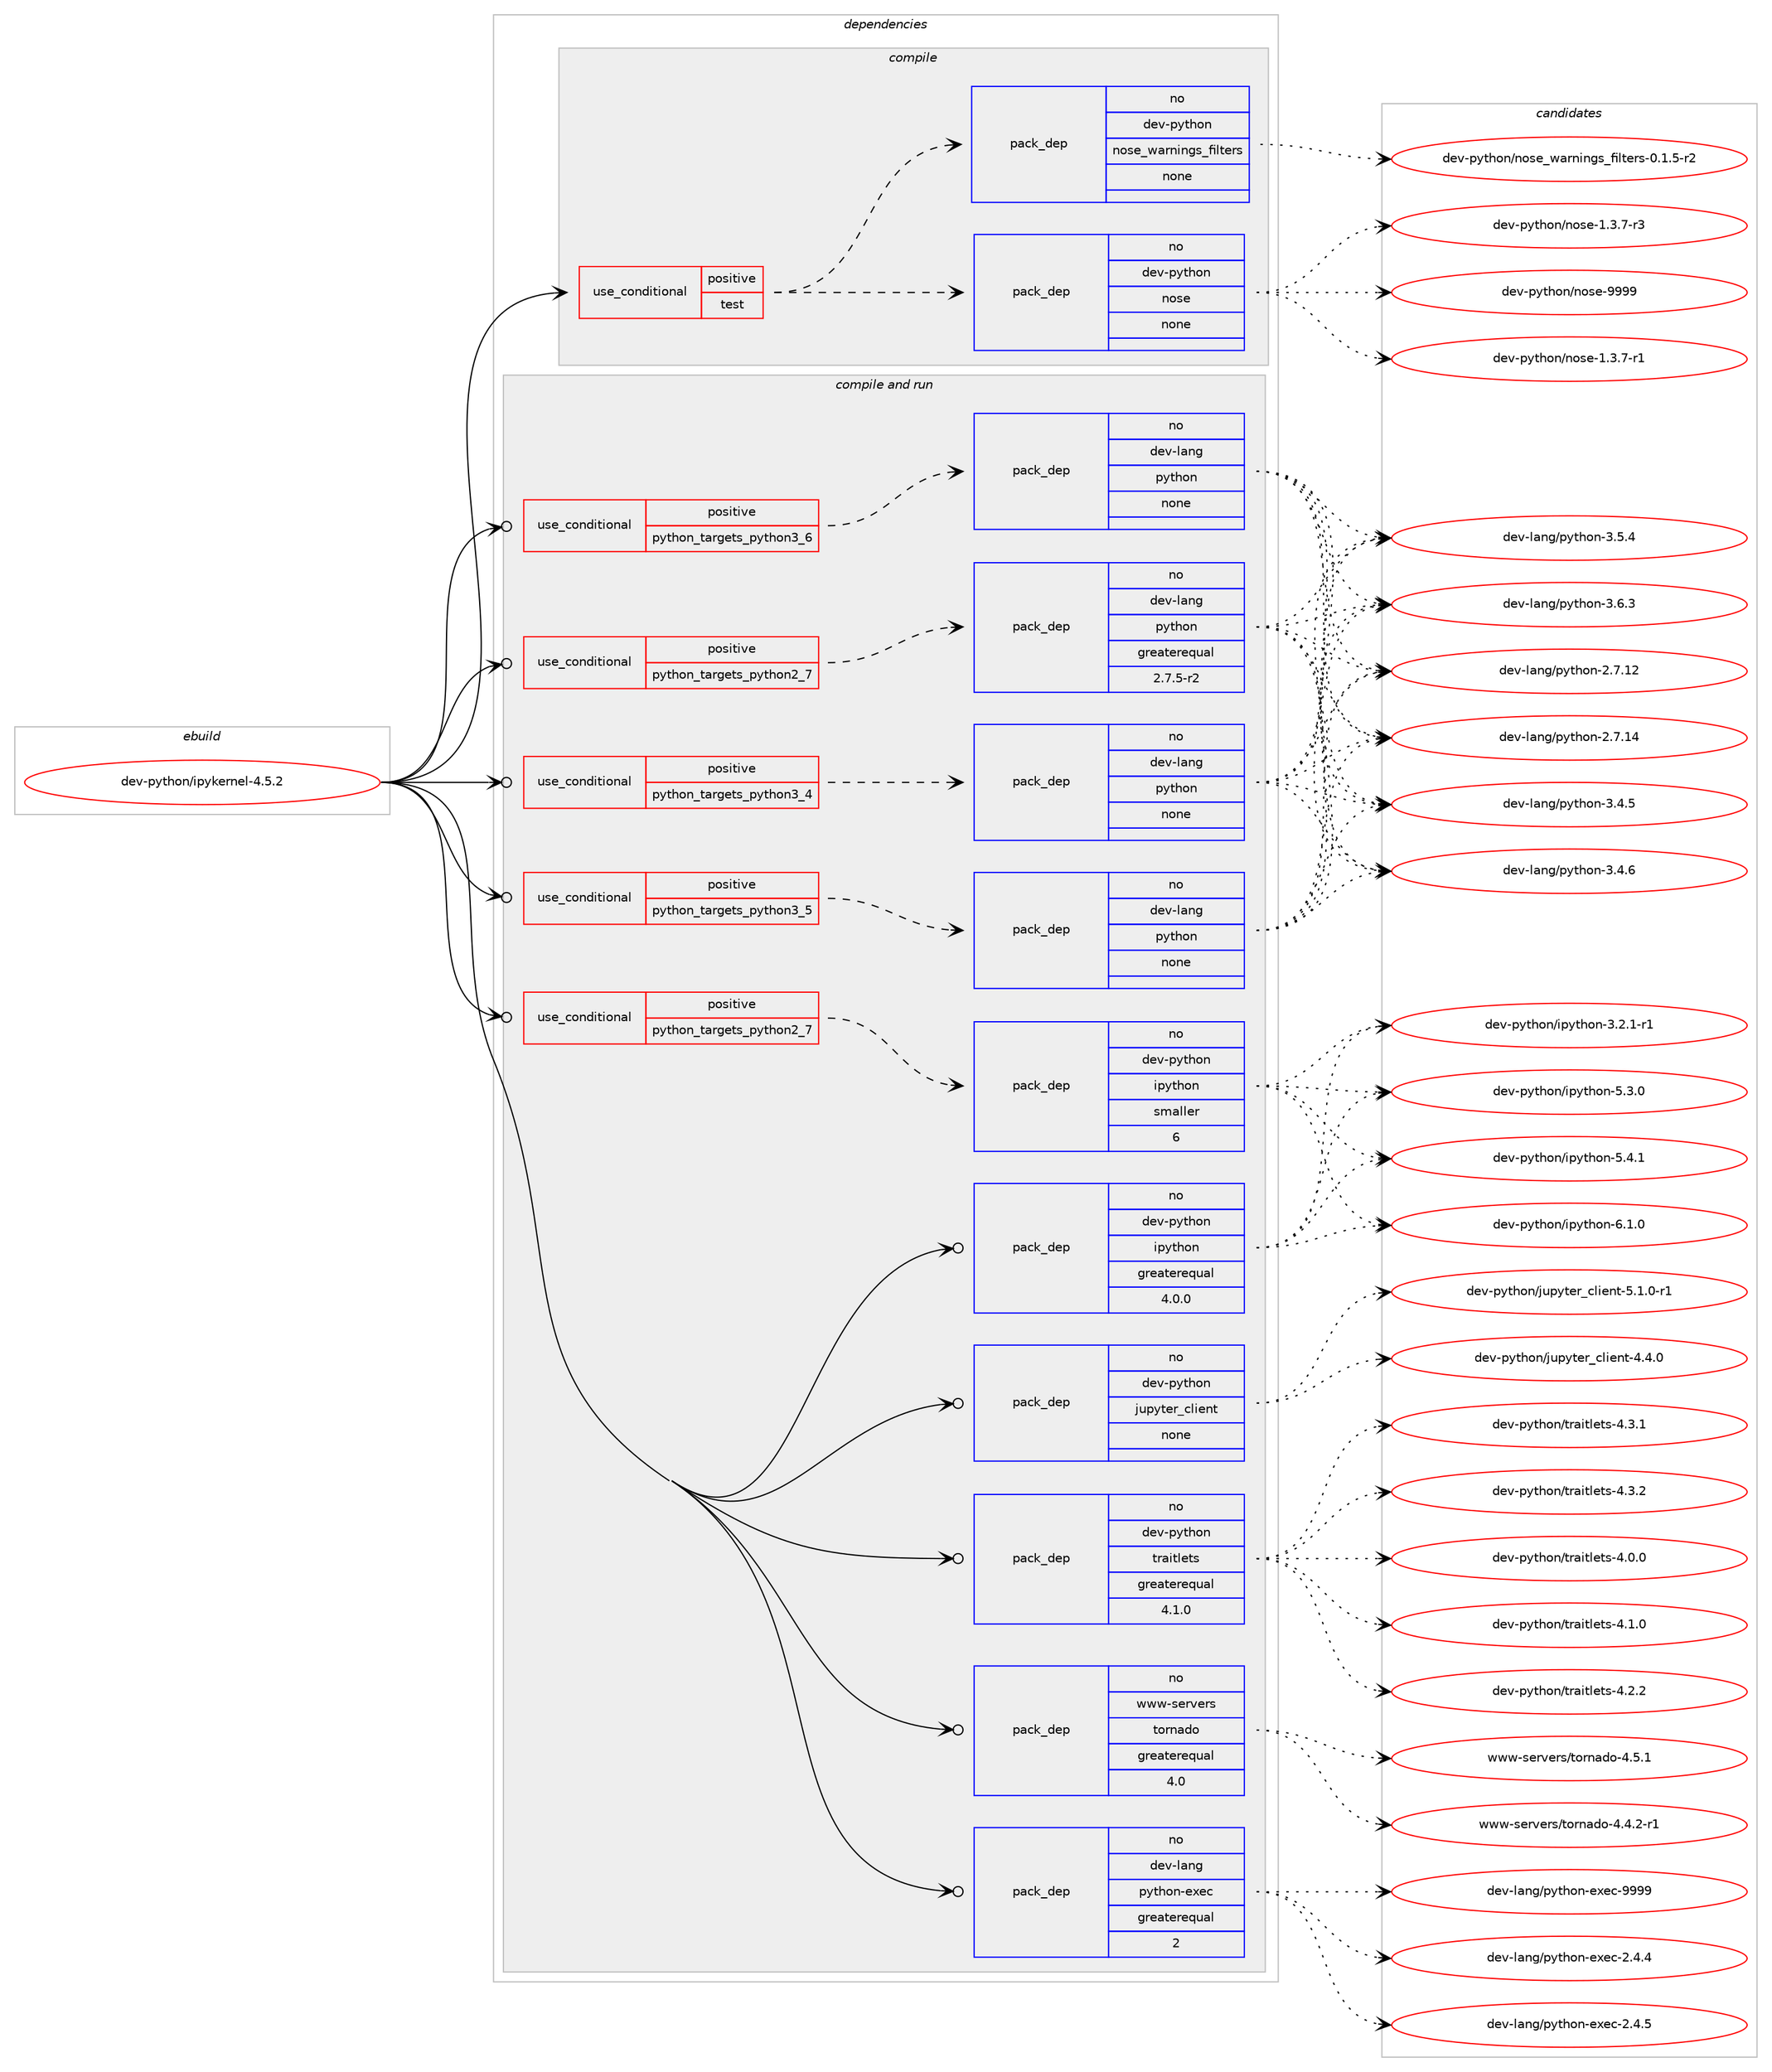digraph prolog {

# *************
# Graph options
# *************

newrank=true;
concentrate=true;
compound=true;
graph [rankdir=LR,fontname=Helvetica,fontsize=10,ranksep=1.5];#, ranksep=2.5, nodesep=0.2];
edge  [arrowhead=vee];
node  [fontname=Helvetica,fontsize=10];

# **********
# The ebuild
# **********

subgraph cluster_leftcol {
color=gray;
rank=same;
label=<<i>ebuild</i>>;
id [label="dev-python/ipykernel-4.5.2", color=red, width=4, href="../dev-python/ipykernel-4.5.2.svg"];
}

# ****************
# The dependencies
# ****************

subgraph cluster_midcol {
color=gray;
label=<<i>dependencies</i>>;
subgraph cluster_compile {
fillcolor="#eeeeee";
style=filled;
label=<<i>compile</i>>;
subgraph cond34051 {
dependency161544 [label=<<TABLE BORDER="0" CELLBORDER="1" CELLSPACING="0" CELLPADDING="4"><TR><TD ROWSPAN="3" CELLPADDING="10">use_conditional</TD></TR><TR><TD>positive</TD></TR><TR><TD>test</TD></TR></TABLE>>, shape=none, color=red];
subgraph pack123643 {
dependency161545 [label=<<TABLE BORDER="0" CELLBORDER="1" CELLSPACING="0" CELLPADDING="4" WIDTH="220"><TR><TD ROWSPAN="6" CELLPADDING="30">pack_dep</TD></TR><TR><TD WIDTH="110">no</TD></TR><TR><TD>dev-python</TD></TR><TR><TD>nose</TD></TR><TR><TD>none</TD></TR><TR><TD></TD></TR></TABLE>>, shape=none, color=blue];
}
dependency161544:e -> dependency161545:w [weight=20,style="dashed",arrowhead="vee"];
subgraph pack123644 {
dependency161546 [label=<<TABLE BORDER="0" CELLBORDER="1" CELLSPACING="0" CELLPADDING="4" WIDTH="220"><TR><TD ROWSPAN="6" CELLPADDING="30">pack_dep</TD></TR><TR><TD WIDTH="110">no</TD></TR><TR><TD>dev-python</TD></TR><TR><TD>nose_warnings_filters</TD></TR><TR><TD>none</TD></TR><TR><TD></TD></TR></TABLE>>, shape=none, color=blue];
}
dependency161544:e -> dependency161546:w [weight=20,style="dashed",arrowhead="vee"];
}
id:e -> dependency161544:w [weight=20,style="solid",arrowhead="vee"];
}
subgraph cluster_compileandrun {
fillcolor="#eeeeee";
style=filled;
label=<<i>compile and run</i>>;
subgraph cond34052 {
dependency161547 [label=<<TABLE BORDER="0" CELLBORDER="1" CELLSPACING="0" CELLPADDING="4"><TR><TD ROWSPAN="3" CELLPADDING="10">use_conditional</TD></TR><TR><TD>positive</TD></TR><TR><TD>python_targets_python2_7</TD></TR></TABLE>>, shape=none, color=red];
subgraph pack123645 {
dependency161548 [label=<<TABLE BORDER="0" CELLBORDER="1" CELLSPACING="0" CELLPADDING="4" WIDTH="220"><TR><TD ROWSPAN="6" CELLPADDING="30">pack_dep</TD></TR><TR><TD WIDTH="110">no</TD></TR><TR><TD>dev-lang</TD></TR><TR><TD>python</TD></TR><TR><TD>greaterequal</TD></TR><TR><TD>2.7.5-r2</TD></TR></TABLE>>, shape=none, color=blue];
}
dependency161547:e -> dependency161548:w [weight=20,style="dashed",arrowhead="vee"];
}
id:e -> dependency161547:w [weight=20,style="solid",arrowhead="odotvee"];
subgraph cond34053 {
dependency161549 [label=<<TABLE BORDER="0" CELLBORDER="1" CELLSPACING="0" CELLPADDING="4"><TR><TD ROWSPAN="3" CELLPADDING="10">use_conditional</TD></TR><TR><TD>positive</TD></TR><TR><TD>python_targets_python2_7</TD></TR></TABLE>>, shape=none, color=red];
subgraph pack123646 {
dependency161550 [label=<<TABLE BORDER="0" CELLBORDER="1" CELLSPACING="0" CELLPADDING="4" WIDTH="220"><TR><TD ROWSPAN="6" CELLPADDING="30">pack_dep</TD></TR><TR><TD WIDTH="110">no</TD></TR><TR><TD>dev-python</TD></TR><TR><TD>ipython</TD></TR><TR><TD>smaller</TD></TR><TR><TD>6</TD></TR></TABLE>>, shape=none, color=blue];
}
dependency161549:e -> dependency161550:w [weight=20,style="dashed",arrowhead="vee"];
}
id:e -> dependency161549:w [weight=20,style="solid",arrowhead="odotvee"];
subgraph cond34054 {
dependency161551 [label=<<TABLE BORDER="0" CELLBORDER="1" CELLSPACING="0" CELLPADDING="4"><TR><TD ROWSPAN="3" CELLPADDING="10">use_conditional</TD></TR><TR><TD>positive</TD></TR><TR><TD>python_targets_python3_4</TD></TR></TABLE>>, shape=none, color=red];
subgraph pack123647 {
dependency161552 [label=<<TABLE BORDER="0" CELLBORDER="1" CELLSPACING="0" CELLPADDING="4" WIDTH="220"><TR><TD ROWSPAN="6" CELLPADDING="30">pack_dep</TD></TR><TR><TD WIDTH="110">no</TD></TR><TR><TD>dev-lang</TD></TR><TR><TD>python</TD></TR><TR><TD>none</TD></TR><TR><TD></TD></TR></TABLE>>, shape=none, color=blue];
}
dependency161551:e -> dependency161552:w [weight=20,style="dashed",arrowhead="vee"];
}
id:e -> dependency161551:w [weight=20,style="solid",arrowhead="odotvee"];
subgraph cond34055 {
dependency161553 [label=<<TABLE BORDER="0" CELLBORDER="1" CELLSPACING="0" CELLPADDING="4"><TR><TD ROWSPAN="3" CELLPADDING="10">use_conditional</TD></TR><TR><TD>positive</TD></TR><TR><TD>python_targets_python3_5</TD></TR></TABLE>>, shape=none, color=red];
subgraph pack123648 {
dependency161554 [label=<<TABLE BORDER="0" CELLBORDER="1" CELLSPACING="0" CELLPADDING="4" WIDTH="220"><TR><TD ROWSPAN="6" CELLPADDING="30">pack_dep</TD></TR><TR><TD WIDTH="110">no</TD></TR><TR><TD>dev-lang</TD></TR><TR><TD>python</TD></TR><TR><TD>none</TD></TR><TR><TD></TD></TR></TABLE>>, shape=none, color=blue];
}
dependency161553:e -> dependency161554:w [weight=20,style="dashed",arrowhead="vee"];
}
id:e -> dependency161553:w [weight=20,style="solid",arrowhead="odotvee"];
subgraph cond34056 {
dependency161555 [label=<<TABLE BORDER="0" CELLBORDER="1" CELLSPACING="0" CELLPADDING="4"><TR><TD ROWSPAN="3" CELLPADDING="10">use_conditional</TD></TR><TR><TD>positive</TD></TR><TR><TD>python_targets_python3_6</TD></TR></TABLE>>, shape=none, color=red];
subgraph pack123649 {
dependency161556 [label=<<TABLE BORDER="0" CELLBORDER="1" CELLSPACING="0" CELLPADDING="4" WIDTH="220"><TR><TD ROWSPAN="6" CELLPADDING="30">pack_dep</TD></TR><TR><TD WIDTH="110">no</TD></TR><TR><TD>dev-lang</TD></TR><TR><TD>python</TD></TR><TR><TD>none</TD></TR><TR><TD></TD></TR></TABLE>>, shape=none, color=blue];
}
dependency161555:e -> dependency161556:w [weight=20,style="dashed",arrowhead="vee"];
}
id:e -> dependency161555:w [weight=20,style="solid",arrowhead="odotvee"];
subgraph pack123650 {
dependency161557 [label=<<TABLE BORDER="0" CELLBORDER="1" CELLSPACING="0" CELLPADDING="4" WIDTH="220"><TR><TD ROWSPAN="6" CELLPADDING="30">pack_dep</TD></TR><TR><TD WIDTH="110">no</TD></TR><TR><TD>dev-lang</TD></TR><TR><TD>python-exec</TD></TR><TR><TD>greaterequal</TD></TR><TR><TD>2</TD></TR></TABLE>>, shape=none, color=blue];
}
id:e -> dependency161557:w [weight=20,style="solid",arrowhead="odotvee"];
subgraph pack123651 {
dependency161558 [label=<<TABLE BORDER="0" CELLBORDER="1" CELLSPACING="0" CELLPADDING="4" WIDTH="220"><TR><TD ROWSPAN="6" CELLPADDING="30">pack_dep</TD></TR><TR><TD WIDTH="110">no</TD></TR><TR><TD>dev-python</TD></TR><TR><TD>ipython</TD></TR><TR><TD>greaterequal</TD></TR><TR><TD>4.0.0</TD></TR></TABLE>>, shape=none, color=blue];
}
id:e -> dependency161558:w [weight=20,style="solid",arrowhead="odotvee"];
subgraph pack123652 {
dependency161559 [label=<<TABLE BORDER="0" CELLBORDER="1" CELLSPACING="0" CELLPADDING="4" WIDTH="220"><TR><TD ROWSPAN="6" CELLPADDING="30">pack_dep</TD></TR><TR><TD WIDTH="110">no</TD></TR><TR><TD>dev-python</TD></TR><TR><TD>jupyter_client</TD></TR><TR><TD>none</TD></TR><TR><TD></TD></TR></TABLE>>, shape=none, color=blue];
}
id:e -> dependency161559:w [weight=20,style="solid",arrowhead="odotvee"];
subgraph pack123653 {
dependency161560 [label=<<TABLE BORDER="0" CELLBORDER="1" CELLSPACING="0" CELLPADDING="4" WIDTH="220"><TR><TD ROWSPAN="6" CELLPADDING="30">pack_dep</TD></TR><TR><TD WIDTH="110">no</TD></TR><TR><TD>dev-python</TD></TR><TR><TD>traitlets</TD></TR><TR><TD>greaterequal</TD></TR><TR><TD>4.1.0</TD></TR></TABLE>>, shape=none, color=blue];
}
id:e -> dependency161560:w [weight=20,style="solid",arrowhead="odotvee"];
subgraph pack123654 {
dependency161561 [label=<<TABLE BORDER="0" CELLBORDER="1" CELLSPACING="0" CELLPADDING="4" WIDTH="220"><TR><TD ROWSPAN="6" CELLPADDING="30">pack_dep</TD></TR><TR><TD WIDTH="110">no</TD></TR><TR><TD>www-servers</TD></TR><TR><TD>tornado</TD></TR><TR><TD>greaterequal</TD></TR><TR><TD>4.0</TD></TR></TABLE>>, shape=none, color=blue];
}
id:e -> dependency161561:w [weight=20,style="solid",arrowhead="odotvee"];
}
subgraph cluster_run {
fillcolor="#eeeeee";
style=filled;
label=<<i>run</i>>;
}
}

# **************
# The candidates
# **************

subgraph cluster_choices {
rank=same;
color=gray;
label=<<i>candidates</i>>;

subgraph choice123643 {
color=black;
nodesep=1;
choice10010111845112121116104111110471101111151014549465146554511449 [label="dev-python/nose-1.3.7-r1", color=red, width=4,href="../dev-python/nose-1.3.7-r1.svg"];
choice10010111845112121116104111110471101111151014549465146554511451 [label="dev-python/nose-1.3.7-r3", color=red, width=4,href="../dev-python/nose-1.3.7-r3.svg"];
choice10010111845112121116104111110471101111151014557575757 [label="dev-python/nose-9999", color=red, width=4,href="../dev-python/nose-9999.svg"];
dependency161545:e -> choice10010111845112121116104111110471101111151014549465146554511449:w [style=dotted,weight="100"];
dependency161545:e -> choice10010111845112121116104111110471101111151014549465146554511451:w [style=dotted,weight="100"];
dependency161545:e -> choice10010111845112121116104111110471101111151014557575757:w [style=dotted,weight="100"];
}
subgraph choice123644 {
color=black;
nodesep=1;
choice10010111845112121116104111110471101111151019511997114110105110103115951021051081161011141154548464946534511450 [label="dev-python/nose_warnings_filters-0.1.5-r2", color=red, width=4,href="../dev-python/nose_warnings_filters-0.1.5-r2.svg"];
dependency161546:e -> choice10010111845112121116104111110471101111151019511997114110105110103115951021051081161011141154548464946534511450:w [style=dotted,weight="100"];
}
subgraph choice123645 {
color=black;
nodesep=1;
choice10010111845108971101034711212111610411111045504655464950 [label="dev-lang/python-2.7.12", color=red, width=4,href="../dev-lang/python-2.7.12.svg"];
choice10010111845108971101034711212111610411111045504655464952 [label="dev-lang/python-2.7.14", color=red, width=4,href="../dev-lang/python-2.7.14.svg"];
choice100101118451089711010347112121116104111110455146524653 [label="dev-lang/python-3.4.5", color=red, width=4,href="../dev-lang/python-3.4.5.svg"];
choice100101118451089711010347112121116104111110455146524654 [label="dev-lang/python-3.4.6", color=red, width=4,href="../dev-lang/python-3.4.6.svg"];
choice100101118451089711010347112121116104111110455146534652 [label="dev-lang/python-3.5.4", color=red, width=4,href="../dev-lang/python-3.5.4.svg"];
choice100101118451089711010347112121116104111110455146544651 [label="dev-lang/python-3.6.3", color=red, width=4,href="../dev-lang/python-3.6.3.svg"];
dependency161548:e -> choice10010111845108971101034711212111610411111045504655464950:w [style=dotted,weight="100"];
dependency161548:e -> choice10010111845108971101034711212111610411111045504655464952:w [style=dotted,weight="100"];
dependency161548:e -> choice100101118451089711010347112121116104111110455146524653:w [style=dotted,weight="100"];
dependency161548:e -> choice100101118451089711010347112121116104111110455146524654:w [style=dotted,weight="100"];
dependency161548:e -> choice100101118451089711010347112121116104111110455146534652:w [style=dotted,weight="100"];
dependency161548:e -> choice100101118451089711010347112121116104111110455146544651:w [style=dotted,weight="100"];
}
subgraph choice123646 {
color=black;
nodesep=1;
choice10010111845112121116104111110471051121211161041111104551465046494511449 [label="dev-python/ipython-3.2.1-r1", color=red, width=4,href="../dev-python/ipython-3.2.1-r1.svg"];
choice1001011184511212111610411111047105112121116104111110455346514648 [label="dev-python/ipython-5.3.0", color=red, width=4,href="../dev-python/ipython-5.3.0.svg"];
choice1001011184511212111610411111047105112121116104111110455346524649 [label="dev-python/ipython-5.4.1", color=red, width=4,href="../dev-python/ipython-5.4.1.svg"];
choice1001011184511212111610411111047105112121116104111110455446494648 [label="dev-python/ipython-6.1.0", color=red, width=4,href="../dev-python/ipython-6.1.0.svg"];
dependency161550:e -> choice10010111845112121116104111110471051121211161041111104551465046494511449:w [style=dotted,weight="100"];
dependency161550:e -> choice1001011184511212111610411111047105112121116104111110455346514648:w [style=dotted,weight="100"];
dependency161550:e -> choice1001011184511212111610411111047105112121116104111110455346524649:w [style=dotted,weight="100"];
dependency161550:e -> choice1001011184511212111610411111047105112121116104111110455446494648:w [style=dotted,weight="100"];
}
subgraph choice123647 {
color=black;
nodesep=1;
choice10010111845108971101034711212111610411111045504655464950 [label="dev-lang/python-2.7.12", color=red, width=4,href="../dev-lang/python-2.7.12.svg"];
choice10010111845108971101034711212111610411111045504655464952 [label="dev-lang/python-2.7.14", color=red, width=4,href="../dev-lang/python-2.7.14.svg"];
choice100101118451089711010347112121116104111110455146524653 [label="dev-lang/python-3.4.5", color=red, width=4,href="../dev-lang/python-3.4.5.svg"];
choice100101118451089711010347112121116104111110455146524654 [label="dev-lang/python-3.4.6", color=red, width=4,href="../dev-lang/python-3.4.6.svg"];
choice100101118451089711010347112121116104111110455146534652 [label="dev-lang/python-3.5.4", color=red, width=4,href="../dev-lang/python-3.5.4.svg"];
choice100101118451089711010347112121116104111110455146544651 [label="dev-lang/python-3.6.3", color=red, width=4,href="../dev-lang/python-3.6.3.svg"];
dependency161552:e -> choice10010111845108971101034711212111610411111045504655464950:w [style=dotted,weight="100"];
dependency161552:e -> choice10010111845108971101034711212111610411111045504655464952:w [style=dotted,weight="100"];
dependency161552:e -> choice100101118451089711010347112121116104111110455146524653:w [style=dotted,weight="100"];
dependency161552:e -> choice100101118451089711010347112121116104111110455146524654:w [style=dotted,weight="100"];
dependency161552:e -> choice100101118451089711010347112121116104111110455146534652:w [style=dotted,weight="100"];
dependency161552:e -> choice100101118451089711010347112121116104111110455146544651:w [style=dotted,weight="100"];
}
subgraph choice123648 {
color=black;
nodesep=1;
choice10010111845108971101034711212111610411111045504655464950 [label="dev-lang/python-2.7.12", color=red, width=4,href="../dev-lang/python-2.7.12.svg"];
choice10010111845108971101034711212111610411111045504655464952 [label="dev-lang/python-2.7.14", color=red, width=4,href="../dev-lang/python-2.7.14.svg"];
choice100101118451089711010347112121116104111110455146524653 [label="dev-lang/python-3.4.5", color=red, width=4,href="../dev-lang/python-3.4.5.svg"];
choice100101118451089711010347112121116104111110455146524654 [label="dev-lang/python-3.4.6", color=red, width=4,href="../dev-lang/python-3.4.6.svg"];
choice100101118451089711010347112121116104111110455146534652 [label="dev-lang/python-3.5.4", color=red, width=4,href="../dev-lang/python-3.5.4.svg"];
choice100101118451089711010347112121116104111110455146544651 [label="dev-lang/python-3.6.3", color=red, width=4,href="../dev-lang/python-3.6.3.svg"];
dependency161554:e -> choice10010111845108971101034711212111610411111045504655464950:w [style=dotted,weight="100"];
dependency161554:e -> choice10010111845108971101034711212111610411111045504655464952:w [style=dotted,weight="100"];
dependency161554:e -> choice100101118451089711010347112121116104111110455146524653:w [style=dotted,weight="100"];
dependency161554:e -> choice100101118451089711010347112121116104111110455146524654:w [style=dotted,weight="100"];
dependency161554:e -> choice100101118451089711010347112121116104111110455146534652:w [style=dotted,weight="100"];
dependency161554:e -> choice100101118451089711010347112121116104111110455146544651:w [style=dotted,weight="100"];
}
subgraph choice123649 {
color=black;
nodesep=1;
choice10010111845108971101034711212111610411111045504655464950 [label="dev-lang/python-2.7.12", color=red, width=4,href="../dev-lang/python-2.7.12.svg"];
choice10010111845108971101034711212111610411111045504655464952 [label="dev-lang/python-2.7.14", color=red, width=4,href="../dev-lang/python-2.7.14.svg"];
choice100101118451089711010347112121116104111110455146524653 [label="dev-lang/python-3.4.5", color=red, width=4,href="../dev-lang/python-3.4.5.svg"];
choice100101118451089711010347112121116104111110455146524654 [label="dev-lang/python-3.4.6", color=red, width=4,href="../dev-lang/python-3.4.6.svg"];
choice100101118451089711010347112121116104111110455146534652 [label="dev-lang/python-3.5.4", color=red, width=4,href="../dev-lang/python-3.5.4.svg"];
choice100101118451089711010347112121116104111110455146544651 [label="dev-lang/python-3.6.3", color=red, width=4,href="../dev-lang/python-3.6.3.svg"];
dependency161556:e -> choice10010111845108971101034711212111610411111045504655464950:w [style=dotted,weight="100"];
dependency161556:e -> choice10010111845108971101034711212111610411111045504655464952:w [style=dotted,weight="100"];
dependency161556:e -> choice100101118451089711010347112121116104111110455146524653:w [style=dotted,weight="100"];
dependency161556:e -> choice100101118451089711010347112121116104111110455146524654:w [style=dotted,weight="100"];
dependency161556:e -> choice100101118451089711010347112121116104111110455146534652:w [style=dotted,weight="100"];
dependency161556:e -> choice100101118451089711010347112121116104111110455146544651:w [style=dotted,weight="100"];
}
subgraph choice123650 {
color=black;
nodesep=1;
choice1001011184510897110103471121211161041111104510112010199455046524652 [label="dev-lang/python-exec-2.4.4", color=red, width=4,href="../dev-lang/python-exec-2.4.4.svg"];
choice1001011184510897110103471121211161041111104510112010199455046524653 [label="dev-lang/python-exec-2.4.5", color=red, width=4,href="../dev-lang/python-exec-2.4.5.svg"];
choice10010111845108971101034711212111610411111045101120101994557575757 [label="dev-lang/python-exec-9999", color=red, width=4,href="../dev-lang/python-exec-9999.svg"];
dependency161557:e -> choice1001011184510897110103471121211161041111104510112010199455046524652:w [style=dotted,weight="100"];
dependency161557:e -> choice1001011184510897110103471121211161041111104510112010199455046524653:w [style=dotted,weight="100"];
dependency161557:e -> choice10010111845108971101034711212111610411111045101120101994557575757:w [style=dotted,weight="100"];
}
subgraph choice123651 {
color=black;
nodesep=1;
choice10010111845112121116104111110471051121211161041111104551465046494511449 [label="dev-python/ipython-3.2.1-r1", color=red, width=4,href="../dev-python/ipython-3.2.1-r1.svg"];
choice1001011184511212111610411111047105112121116104111110455346514648 [label="dev-python/ipython-5.3.0", color=red, width=4,href="../dev-python/ipython-5.3.0.svg"];
choice1001011184511212111610411111047105112121116104111110455346524649 [label="dev-python/ipython-5.4.1", color=red, width=4,href="../dev-python/ipython-5.4.1.svg"];
choice1001011184511212111610411111047105112121116104111110455446494648 [label="dev-python/ipython-6.1.0", color=red, width=4,href="../dev-python/ipython-6.1.0.svg"];
dependency161558:e -> choice10010111845112121116104111110471051121211161041111104551465046494511449:w [style=dotted,weight="100"];
dependency161558:e -> choice1001011184511212111610411111047105112121116104111110455346514648:w [style=dotted,weight="100"];
dependency161558:e -> choice1001011184511212111610411111047105112121116104111110455346524649:w [style=dotted,weight="100"];
dependency161558:e -> choice1001011184511212111610411111047105112121116104111110455446494648:w [style=dotted,weight="100"];
}
subgraph choice123652 {
color=black;
nodesep=1;
choice10010111845112121116104111110471061171121211161011149599108105101110116455246524648 [label="dev-python/jupyter_client-4.4.0", color=red, width=4,href="../dev-python/jupyter_client-4.4.0.svg"];
choice100101118451121211161041111104710611711212111610111495991081051011101164553464946484511449 [label="dev-python/jupyter_client-5.1.0-r1", color=red, width=4,href="../dev-python/jupyter_client-5.1.0-r1.svg"];
dependency161559:e -> choice10010111845112121116104111110471061171121211161011149599108105101110116455246524648:w [style=dotted,weight="100"];
dependency161559:e -> choice100101118451121211161041111104710611711212111610111495991081051011101164553464946484511449:w [style=dotted,weight="100"];
}
subgraph choice123653 {
color=black;
nodesep=1;
choice100101118451121211161041111104711611497105116108101116115455246484648 [label="dev-python/traitlets-4.0.0", color=red, width=4,href="../dev-python/traitlets-4.0.0.svg"];
choice100101118451121211161041111104711611497105116108101116115455246494648 [label="dev-python/traitlets-4.1.0", color=red, width=4,href="../dev-python/traitlets-4.1.0.svg"];
choice100101118451121211161041111104711611497105116108101116115455246504650 [label="dev-python/traitlets-4.2.2", color=red, width=4,href="../dev-python/traitlets-4.2.2.svg"];
choice100101118451121211161041111104711611497105116108101116115455246514649 [label="dev-python/traitlets-4.3.1", color=red, width=4,href="../dev-python/traitlets-4.3.1.svg"];
choice100101118451121211161041111104711611497105116108101116115455246514650 [label="dev-python/traitlets-4.3.2", color=red, width=4,href="../dev-python/traitlets-4.3.2.svg"];
dependency161560:e -> choice100101118451121211161041111104711611497105116108101116115455246484648:w [style=dotted,weight="100"];
dependency161560:e -> choice100101118451121211161041111104711611497105116108101116115455246494648:w [style=dotted,weight="100"];
dependency161560:e -> choice100101118451121211161041111104711611497105116108101116115455246504650:w [style=dotted,weight="100"];
dependency161560:e -> choice100101118451121211161041111104711611497105116108101116115455246514649:w [style=dotted,weight="100"];
dependency161560:e -> choice100101118451121211161041111104711611497105116108101116115455246514650:w [style=dotted,weight="100"];
}
subgraph choice123654 {
color=black;
nodesep=1;
choice1191191194511510111411810111411547116111114110971001114552465246504511449 [label="www-servers/tornado-4.4.2-r1", color=red, width=4,href="../www-servers/tornado-4.4.2-r1.svg"];
choice119119119451151011141181011141154711611111411097100111455246534649 [label="www-servers/tornado-4.5.1", color=red, width=4,href="../www-servers/tornado-4.5.1.svg"];
dependency161561:e -> choice1191191194511510111411810111411547116111114110971001114552465246504511449:w [style=dotted,weight="100"];
dependency161561:e -> choice119119119451151011141181011141154711611111411097100111455246534649:w [style=dotted,weight="100"];
}
}

}
